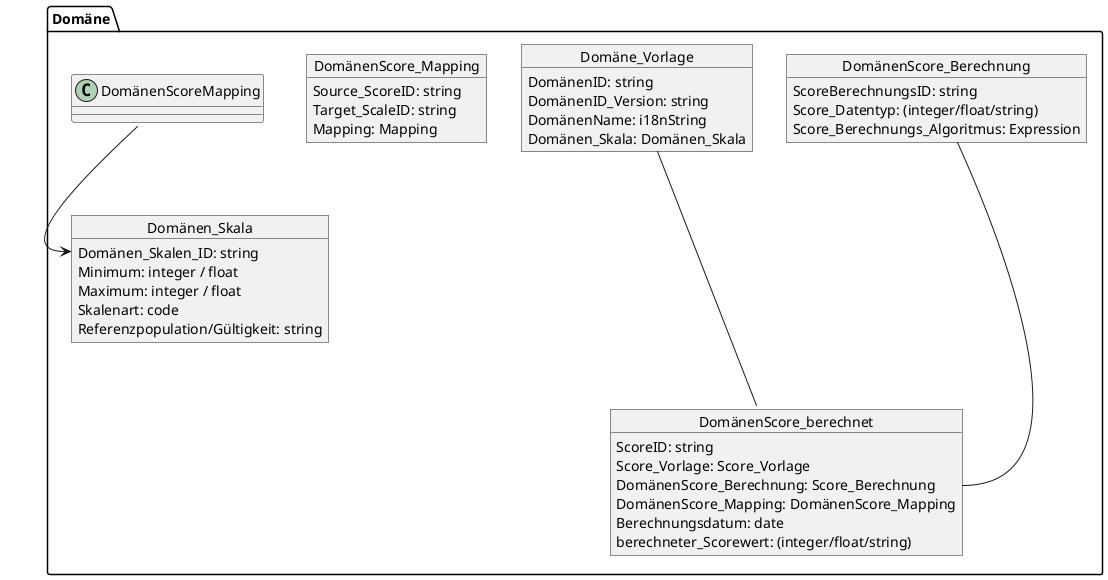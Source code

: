 @startuml MII_PROMs_Fragebögen

package Domäne {
    object Domäne_Vorlage {
        DomänenID: string
        DomänenID_Version: string
        DomänenName: i18nString
        Domänen_Skala: Domänen_Skala
    }
    object Domänen_Skala {
        Domänen_Skalen_ID: string
        Minimum: integer / float
        Maximum: integer / float
        Skalenart: code
        Referenzpopulation/Gültigkeit: string

    }

    object DomänenScore_berechnet {
        ScoreID: string
        Score_Vorlage: Score_Vorlage
        DomänenScore_Berechnung: Score_Berechnung
        DomänenScore_Mapping: DomänenScore_Mapping
        Berechnungsdatum: date
        berechneter_Scorewert: (integer/float/string)
    } 
    object DomänenScore_Berechnung {
        ScoreBerechnungsID: string
        Score_Datentyp: (integer/float/string)
        Score_Berechnungs_Algoritmus: Expression
    }

    object DomänenScore_Mapping {
        Source_ScoreID: string
        Target_ScaleID: string
        Mapping: Mapping 
    }
    DomänenScoreMapping::Target_ScaleID --> Domänen_Skala::Domänen_Skalen_ID

}
Domäne_Vorlage --- DomänenScore_berechnet
DomänenScore_Berechnung --- DomänenScore_berechnet::DomänenScore_Berechnung

@enduml

/'
Teil der nächsten Stufe:
Mehrsprachigkeit
Modulare Fragebögen und Fragenkataloge
Adaptive Fragebögen und CAT
'/
